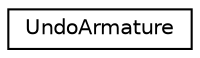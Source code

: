 digraph G
{
  edge [fontname="Helvetica",fontsize="10",labelfontname="Helvetica",labelfontsize="10"];
  node [fontname="Helvetica",fontsize="10",shape=record];
  rankdir=LR;
  Node1 [label="UndoArmature",height=0.2,width=0.4,color="black", fillcolor="white", style="filled",URL="$da/dab/structUndoArmature.html"];
}
